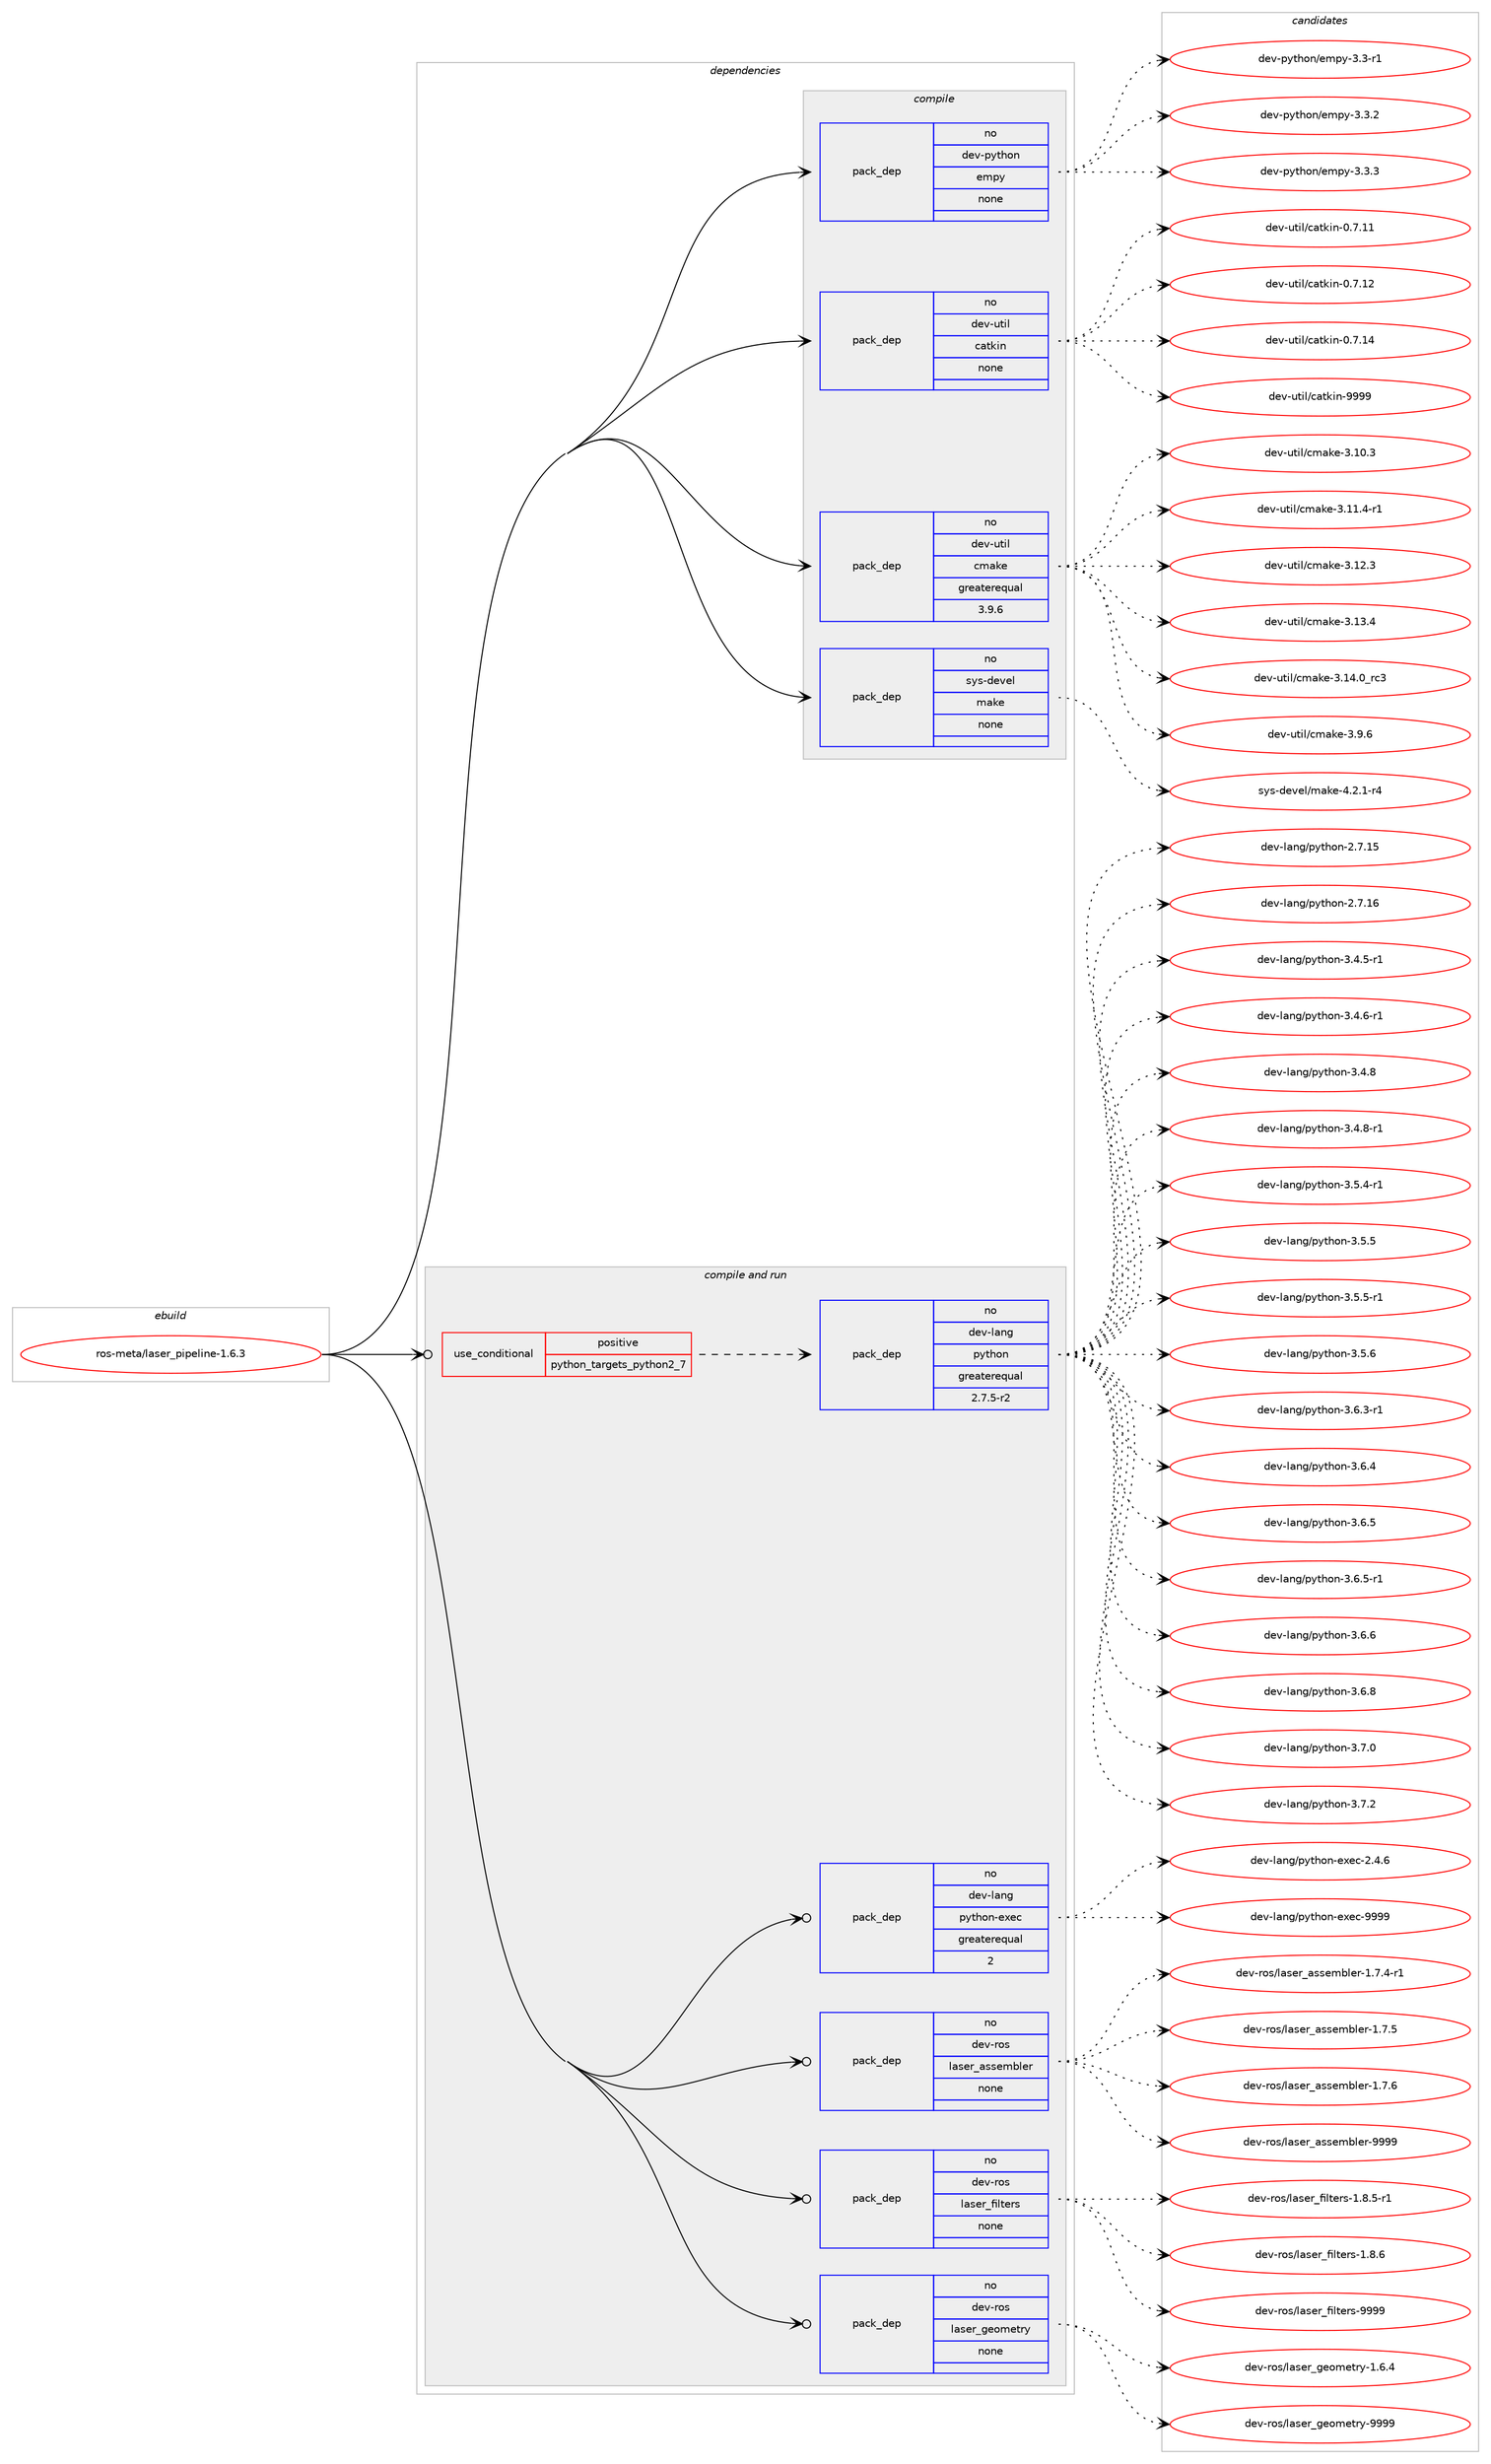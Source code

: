 digraph prolog {

# *************
# Graph options
# *************

newrank=true;
concentrate=true;
compound=true;
graph [rankdir=LR,fontname=Helvetica,fontsize=10,ranksep=1.5];#, ranksep=2.5, nodesep=0.2];
edge  [arrowhead=vee];
node  [fontname=Helvetica,fontsize=10];

# **********
# The ebuild
# **********

subgraph cluster_leftcol {
color=gray;
rank=same;
label=<<i>ebuild</i>>;
id [label="ros-meta/laser_pipeline-1.6.3", color=red, width=4, href="../ros-meta/laser_pipeline-1.6.3.svg"];
}

# ****************
# The dependencies
# ****************

subgraph cluster_midcol {
color=gray;
label=<<i>dependencies</i>>;
subgraph cluster_compile {
fillcolor="#eeeeee";
style=filled;
label=<<i>compile</i>>;
subgraph pack1203907 {
dependency1683189 [label=<<TABLE BORDER="0" CELLBORDER="1" CELLSPACING="0" CELLPADDING="4" WIDTH="220"><TR><TD ROWSPAN="6" CELLPADDING="30">pack_dep</TD></TR><TR><TD WIDTH="110">no</TD></TR><TR><TD>dev-python</TD></TR><TR><TD>empy</TD></TR><TR><TD>none</TD></TR><TR><TD></TD></TR></TABLE>>, shape=none, color=blue];
}
id:e -> dependency1683189:w [weight=20,style="solid",arrowhead="vee"];
subgraph pack1203908 {
dependency1683190 [label=<<TABLE BORDER="0" CELLBORDER="1" CELLSPACING="0" CELLPADDING="4" WIDTH="220"><TR><TD ROWSPAN="6" CELLPADDING="30">pack_dep</TD></TR><TR><TD WIDTH="110">no</TD></TR><TR><TD>dev-util</TD></TR><TR><TD>catkin</TD></TR><TR><TD>none</TD></TR><TR><TD></TD></TR></TABLE>>, shape=none, color=blue];
}
id:e -> dependency1683190:w [weight=20,style="solid",arrowhead="vee"];
subgraph pack1203909 {
dependency1683191 [label=<<TABLE BORDER="0" CELLBORDER="1" CELLSPACING="0" CELLPADDING="4" WIDTH="220"><TR><TD ROWSPAN="6" CELLPADDING="30">pack_dep</TD></TR><TR><TD WIDTH="110">no</TD></TR><TR><TD>dev-util</TD></TR><TR><TD>cmake</TD></TR><TR><TD>greaterequal</TD></TR><TR><TD>3.9.6</TD></TR></TABLE>>, shape=none, color=blue];
}
id:e -> dependency1683191:w [weight=20,style="solid",arrowhead="vee"];
subgraph pack1203910 {
dependency1683192 [label=<<TABLE BORDER="0" CELLBORDER="1" CELLSPACING="0" CELLPADDING="4" WIDTH="220"><TR><TD ROWSPAN="6" CELLPADDING="30">pack_dep</TD></TR><TR><TD WIDTH="110">no</TD></TR><TR><TD>sys-devel</TD></TR><TR><TD>make</TD></TR><TR><TD>none</TD></TR><TR><TD></TD></TR></TABLE>>, shape=none, color=blue];
}
id:e -> dependency1683192:w [weight=20,style="solid",arrowhead="vee"];
}
subgraph cluster_compileandrun {
fillcolor="#eeeeee";
style=filled;
label=<<i>compile and run</i>>;
subgraph cond451753 {
dependency1683193 [label=<<TABLE BORDER="0" CELLBORDER="1" CELLSPACING="0" CELLPADDING="4"><TR><TD ROWSPAN="3" CELLPADDING="10">use_conditional</TD></TR><TR><TD>positive</TD></TR><TR><TD>python_targets_python2_7</TD></TR></TABLE>>, shape=none, color=red];
subgraph pack1203911 {
dependency1683194 [label=<<TABLE BORDER="0" CELLBORDER="1" CELLSPACING="0" CELLPADDING="4" WIDTH="220"><TR><TD ROWSPAN="6" CELLPADDING="30">pack_dep</TD></TR><TR><TD WIDTH="110">no</TD></TR><TR><TD>dev-lang</TD></TR><TR><TD>python</TD></TR><TR><TD>greaterequal</TD></TR><TR><TD>2.7.5-r2</TD></TR></TABLE>>, shape=none, color=blue];
}
dependency1683193:e -> dependency1683194:w [weight=20,style="dashed",arrowhead="vee"];
}
id:e -> dependency1683193:w [weight=20,style="solid",arrowhead="odotvee"];
subgraph pack1203912 {
dependency1683195 [label=<<TABLE BORDER="0" CELLBORDER="1" CELLSPACING="0" CELLPADDING="4" WIDTH="220"><TR><TD ROWSPAN="6" CELLPADDING="30">pack_dep</TD></TR><TR><TD WIDTH="110">no</TD></TR><TR><TD>dev-lang</TD></TR><TR><TD>python-exec</TD></TR><TR><TD>greaterequal</TD></TR><TR><TD>2</TD></TR></TABLE>>, shape=none, color=blue];
}
id:e -> dependency1683195:w [weight=20,style="solid",arrowhead="odotvee"];
subgraph pack1203913 {
dependency1683196 [label=<<TABLE BORDER="0" CELLBORDER="1" CELLSPACING="0" CELLPADDING="4" WIDTH="220"><TR><TD ROWSPAN="6" CELLPADDING="30">pack_dep</TD></TR><TR><TD WIDTH="110">no</TD></TR><TR><TD>dev-ros</TD></TR><TR><TD>laser_assembler</TD></TR><TR><TD>none</TD></TR><TR><TD></TD></TR></TABLE>>, shape=none, color=blue];
}
id:e -> dependency1683196:w [weight=20,style="solid",arrowhead="odotvee"];
subgraph pack1203914 {
dependency1683197 [label=<<TABLE BORDER="0" CELLBORDER="1" CELLSPACING="0" CELLPADDING="4" WIDTH="220"><TR><TD ROWSPAN="6" CELLPADDING="30">pack_dep</TD></TR><TR><TD WIDTH="110">no</TD></TR><TR><TD>dev-ros</TD></TR><TR><TD>laser_filters</TD></TR><TR><TD>none</TD></TR><TR><TD></TD></TR></TABLE>>, shape=none, color=blue];
}
id:e -> dependency1683197:w [weight=20,style="solid",arrowhead="odotvee"];
subgraph pack1203915 {
dependency1683198 [label=<<TABLE BORDER="0" CELLBORDER="1" CELLSPACING="0" CELLPADDING="4" WIDTH="220"><TR><TD ROWSPAN="6" CELLPADDING="30">pack_dep</TD></TR><TR><TD WIDTH="110">no</TD></TR><TR><TD>dev-ros</TD></TR><TR><TD>laser_geometry</TD></TR><TR><TD>none</TD></TR><TR><TD></TD></TR></TABLE>>, shape=none, color=blue];
}
id:e -> dependency1683198:w [weight=20,style="solid",arrowhead="odotvee"];
}
subgraph cluster_run {
fillcolor="#eeeeee";
style=filled;
label=<<i>run</i>>;
}
}

# **************
# The candidates
# **************

subgraph cluster_choices {
rank=same;
color=gray;
label=<<i>candidates</i>>;

subgraph choice1203907 {
color=black;
nodesep=1;
choice1001011184511212111610411111047101109112121455146514511449 [label="dev-python/empy-3.3-r1", color=red, width=4,href="../dev-python/empy-3.3-r1.svg"];
choice1001011184511212111610411111047101109112121455146514650 [label="dev-python/empy-3.3.2", color=red, width=4,href="../dev-python/empy-3.3.2.svg"];
choice1001011184511212111610411111047101109112121455146514651 [label="dev-python/empy-3.3.3", color=red, width=4,href="../dev-python/empy-3.3.3.svg"];
dependency1683189:e -> choice1001011184511212111610411111047101109112121455146514511449:w [style=dotted,weight="100"];
dependency1683189:e -> choice1001011184511212111610411111047101109112121455146514650:w [style=dotted,weight="100"];
dependency1683189:e -> choice1001011184511212111610411111047101109112121455146514651:w [style=dotted,weight="100"];
}
subgraph choice1203908 {
color=black;
nodesep=1;
choice1001011184511711610510847999711610710511045484655464949 [label="dev-util/catkin-0.7.11", color=red, width=4,href="../dev-util/catkin-0.7.11.svg"];
choice1001011184511711610510847999711610710511045484655464950 [label="dev-util/catkin-0.7.12", color=red, width=4,href="../dev-util/catkin-0.7.12.svg"];
choice1001011184511711610510847999711610710511045484655464952 [label="dev-util/catkin-0.7.14", color=red, width=4,href="../dev-util/catkin-0.7.14.svg"];
choice100101118451171161051084799971161071051104557575757 [label="dev-util/catkin-9999", color=red, width=4,href="../dev-util/catkin-9999.svg"];
dependency1683190:e -> choice1001011184511711610510847999711610710511045484655464949:w [style=dotted,weight="100"];
dependency1683190:e -> choice1001011184511711610510847999711610710511045484655464950:w [style=dotted,weight="100"];
dependency1683190:e -> choice1001011184511711610510847999711610710511045484655464952:w [style=dotted,weight="100"];
dependency1683190:e -> choice100101118451171161051084799971161071051104557575757:w [style=dotted,weight="100"];
}
subgraph choice1203909 {
color=black;
nodesep=1;
choice1001011184511711610510847991099710710145514649484651 [label="dev-util/cmake-3.10.3", color=red, width=4,href="../dev-util/cmake-3.10.3.svg"];
choice10010111845117116105108479910997107101455146494946524511449 [label="dev-util/cmake-3.11.4-r1", color=red, width=4,href="../dev-util/cmake-3.11.4-r1.svg"];
choice1001011184511711610510847991099710710145514649504651 [label="dev-util/cmake-3.12.3", color=red, width=4,href="../dev-util/cmake-3.12.3.svg"];
choice1001011184511711610510847991099710710145514649514652 [label="dev-util/cmake-3.13.4", color=red, width=4,href="../dev-util/cmake-3.13.4.svg"];
choice1001011184511711610510847991099710710145514649524648951149951 [label="dev-util/cmake-3.14.0_rc3", color=red, width=4,href="../dev-util/cmake-3.14.0_rc3.svg"];
choice10010111845117116105108479910997107101455146574654 [label="dev-util/cmake-3.9.6", color=red, width=4,href="../dev-util/cmake-3.9.6.svg"];
dependency1683191:e -> choice1001011184511711610510847991099710710145514649484651:w [style=dotted,weight="100"];
dependency1683191:e -> choice10010111845117116105108479910997107101455146494946524511449:w [style=dotted,weight="100"];
dependency1683191:e -> choice1001011184511711610510847991099710710145514649504651:w [style=dotted,weight="100"];
dependency1683191:e -> choice1001011184511711610510847991099710710145514649514652:w [style=dotted,weight="100"];
dependency1683191:e -> choice1001011184511711610510847991099710710145514649524648951149951:w [style=dotted,weight="100"];
dependency1683191:e -> choice10010111845117116105108479910997107101455146574654:w [style=dotted,weight="100"];
}
subgraph choice1203910 {
color=black;
nodesep=1;
choice1151211154510010111810110847109971071014552465046494511452 [label="sys-devel/make-4.2.1-r4", color=red, width=4,href="../sys-devel/make-4.2.1-r4.svg"];
dependency1683192:e -> choice1151211154510010111810110847109971071014552465046494511452:w [style=dotted,weight="100"];
}
subgraph choice1203911 {
color=black;
nodesep=1;
choice10010111845108971101034711212111610411111045504655464953 [label="dev-lang/python-2.7.15", color=red, width=4,href="../dev-lang/python-2.7.15.svg"];
choice10010111845108971101034711212111610411111045504655464954 [label="dev-lang/python-2.7.16", color=red, width=4,href="../dev-lang/python-2.7.16.svg"];
choice1001011184510897110103471121211161041111104551465246534511449 [label="dev-lang/python-3.4.5-r1", color=red, width=4,href="../dev-lang/python-3.4.5-r1.svg"];
choice1001011184510897110103471121211161041111104551465246544511449 [label="dev-lang/python-3.4.6-r1", color=red, width=4,href="../dev-lang/python-3.4.6-r1.svg"];
choice100101118451089711010347112121116104111110455146524656 [label="dev-lang/python-3.4.8", color=red, width=4,href="../dev-lang/python-3.4.8.svg"];
choice1001011184510897110103471121211161041111104551465246564511449 [label="dev-lang/python-3.4.8-r1", color=red, width=4,href="../dev-lang/python-3.4.8-r1.svg"];
choice1001011184510897110103471121211161041111104551465346524511449 [label="dev-lang/python-3.5.4-r1", color=red, width=4,href="../dev-lang/python-3.5.4-r1.svg"];
choice100101118451089711010347112121116104111110455146534653 [label="dev-lang/python-3.5.5", color=red, width=4,href="../dev-lang/python-3.5.5.svg"];
choice1001011184510897110103471121211161041111104551465346534511449 [label="dev-lang/python-3.5.5-r1", color=red, width=4,href="../dev-lang/python-3.5.5-r1.svg"];
choice100101118451089711010347112121116104111110455146534654 [label="dev-lang/python-3.5.6", color=red, width=4,href="../dev-lang/python-3.5.6.svg"];
choice1001011184510897110103471121211161041111104551465446514511449 [label="dev-lang/python-3.6.3-r1", color=red, width=4,href="../dev-lang/python-3.6.3-r1.svg"];
choice100101118451089711010347112121116104111110455146544652 [label="dev-lang/python-3.6.4", color=red, width=4,href="../dev-lang/python-3.6.4.svg"];
choice100101118451089711010347112121116104111110455146544653 [label="dev-lang/python-3.6.5", color=red, width=4,href="../dev-lang/python-3.6.5.svg"];
choice1001011184510897110103471121211161041111104551465446534511449 [label="dev-lang/python-3.6.5-r1", color=red, width=4,href="../dev-lang/python-3.6.5-r1.svg"];
choice100101118451089711010347112121116104111110455146544654 [label="dev-lang/python-3.6.6", color=red, width=4,href="../dev-lang/python-3.6.6.svg"];
choice100101118451089711010347112121116104111110455146544656 [label="dev-lang/python-3.6.8", color=red, width=4,href="../dev-lang/python-3.6.8.svg"];
choice100101118451089711010347112121116104111110455146554648 [label="dev-lang/python-3.7.0", color=red, width=4,href="../dev-lang/python-3.7.0.svg"];
choice100101118451089711010347112121116104111110455146554650 [label="dev-lang/python-3.7.2", color=red, width=4,href="../dev-lang/python-3.7.2.svg"];
dependency1683194:e -> choice10010111845108971101034711212111610411111045504655464953:w [style=dotted,weight="100"];
dependency1683194:e -> choice10010111845108971101034711212111610411111045504655464954:w [style=dotted,weight="100"];
dependency1683194:e -> choice1001011184510897110103471121211161041111104551465246534511449:w [style=dotted,weight="100"];
dependency1683194:e -> choice1001011184510897110103471121211161041111104551465246544511449:w [style=dotted,weight="100"];
dependency1683194:e -> choice100101118451089711010347112121116104111110455146524656:w [style=dotted,weight="100"];
dependency1683194:e -> choice1001011184510897110103471121211161041111104551465246564511449:w [style=dotted,weight="100"];
dependency1683194:e -> choice1001011184510897110103471121211161041111104551465346524511449:w [style=dotted,weight="100"];
dependency1683194:e -> choice100101118451089711010347112121116104111110455146534653:w [style=dotted,weight="100"];
dependency1683194:e -> choice1001011184510897110103471121211161041111104551465346534511449:w [style=dotted,weight="100"];
dependency1683194:e -> choice100101118451089711010347112121116104111110455146534654:w [style=dotted,weight="100"];
dependency1683194:e -> choice1001011184510897110103471121211161041111104551465446514511449:w [style=dotted,weight="100"];
dependency1683194:e -> choice100101118451089711010347112121116104111110455146544652:w [style=dotted,weight="100"];
dependency1683194:e -> choice100101118451089711010347112121116104111110455146544653:w [style=dotted,weight="100"];
dependency1683194:e -> choice1001011184510897110103471121211161041111104551465446534511449:w [style=dotted,weight="100"];
dependency1683194:e -> choice100101118451089711010347112121116104111110455146544654:w [style=dotted,weight="100"];
dependency1683194:e -> choice100101118451089711010347112121116104111110455146544656:w [style=dotted,weight="100"];
dependency1683194:e -> choice100101118451089711010347112121116104111110455146554648:w [style=dotted,weight="100"];
dependency1683194:e -> choice100101118451089711010347112121116104111110455146554650:w [style=dotted,weight="100"];
}
subgraph choice1203912 {
color=black;
nodesep=1;
choice1001011184510897110103471121211161041111104510112010199455046524654 [label="dev-lang/python-exec-2.4.6", color=red, width=4,href="../dev-lang/python-exec-2.4.6.svg"];
choice10010111845108971101034711212111610411111045101120101994557575757 [label="dev-lang/python-exec-9999", color=red, width=4,href="../dev-lang/python-exec-9999.svg"];
dependency1683195:e -> choice1001011184510897110103471121211161041111104510112010199455046524654:w [style=dotted,weight="100"];
dependency1683195:e -> choice10010111845108971101034711212111610411111045101120101994557575757:w [style=dotted,weight="100"];
}
subgraph choice1203913 {
color=black;
nodesep=1;
choice1001011184511411111547108971151011149597115115101109981081011144549465546524511449 [label="dev-ros/laser_assembler-1.7.4-r1", color=red, width=4,href="../dev-ros/laser_assembler-1.7.4-r1.svg"];
choice100101118451141111154710897115101114959711511510110998108101114454946554653 [label="dev-ros/laser_assembler-1.7.5", color=red, width=4,href="../dev-ros/laser_assembler-1.7.5.svg"];
choice100101118451141111154710897115101114959711511510110998108101114454946554654 [label="dev-ros/laser_assembler-1.7.6", color=red, width=4,href="../dev-ros/laser_assembler-1.7.6.svg"];
choice1001011184511411111547108971151011149597115115101109981081011144557575757 [label="dev-ros/laser_assembler-9999", color=red, width=4,href="../dev-ros/laser_assembler-9999.svg"];
dependency1683196:e -> choice1001011184511411111547108971151011149597115115101109981081011144549465546524511449:w [style=dotted,weight="100"];
dependency1683196:e -> choice100101118451141111154710897115101114959711511510110998108101114454946554653:w [style=dotted,weight="100"];
dependency1683196:e -> choice100101118451141111154710897115101114959711511510110998108101114454946554654:w [style=dotted,weight="100"];
dependency1683196:e -> choice1001011184511411111547108971151011149597115115101109981081011144557575757:w [style=dotted,weight="100"];
}
subgraph choice1203914 {
color=black;
nodesep=1;
choice100101118451141111154710897115101114951021051081161011141154549465646534511449 [label="dev-ros/laser_filters-1.8.5-r1", color=red, width=4,href="../dev-ros/laser_filters-1.8.5-r1.svg"];
choice10010111845114111115471089711510111495102105108116101114115454946564654 [label="dev-ros/laser_filters-1.8.6", color=red, width=4,href="../dev-ros/laser_filters-1.8.6.svg"];
choice100101118451141111154710897115101114951021051081161011141154557575757 [label="dev-ros/laser_filters-9999", color=red, width=4,href="../dev-ros/laser_filters-9999.svg"];
dependency1683197:e -> choice100101118451141111154710897115101114951021051081161011141154549465646534511449:w [style=dotted,weight="100"];
dependency1683197:e -> choice10010111845114111115471089711510111495102105108116101114115454946564654:w [style=dotted,weight="100"];
dependency1683197:e -> choice100101118451141111154710897115101114951021051081161011141154557575757:w [style=dotted,weight="100"];
}
subgraph choice1203915 {
color=black;
nodesep=1;
choice10010111845114111115471089711510111495103101111109101116114121454946544652 [label="dev-ros/laser_geometry-1.6.4", color=red, width=4,href="../dev-ros/laser_geometry-1.6.4.svg"];
choice100101118451141111154710897115101114951031011111091011161141214557575757 [label="dev-ros/laser_geometry-9999", color=red, width=4,href="../dev-ros/laser_geometry-9999.svg"];
dependency1683198:e -> choice10010111845114111115471089711510111495103101111109101116114121454946544652:w [style=dotted,weight="100"];
dependency1683198:e -> choice100101118451141111154710897115101114951031011111091011161141214557575757:w [style=dotted,weight="100"];
}
}

}
